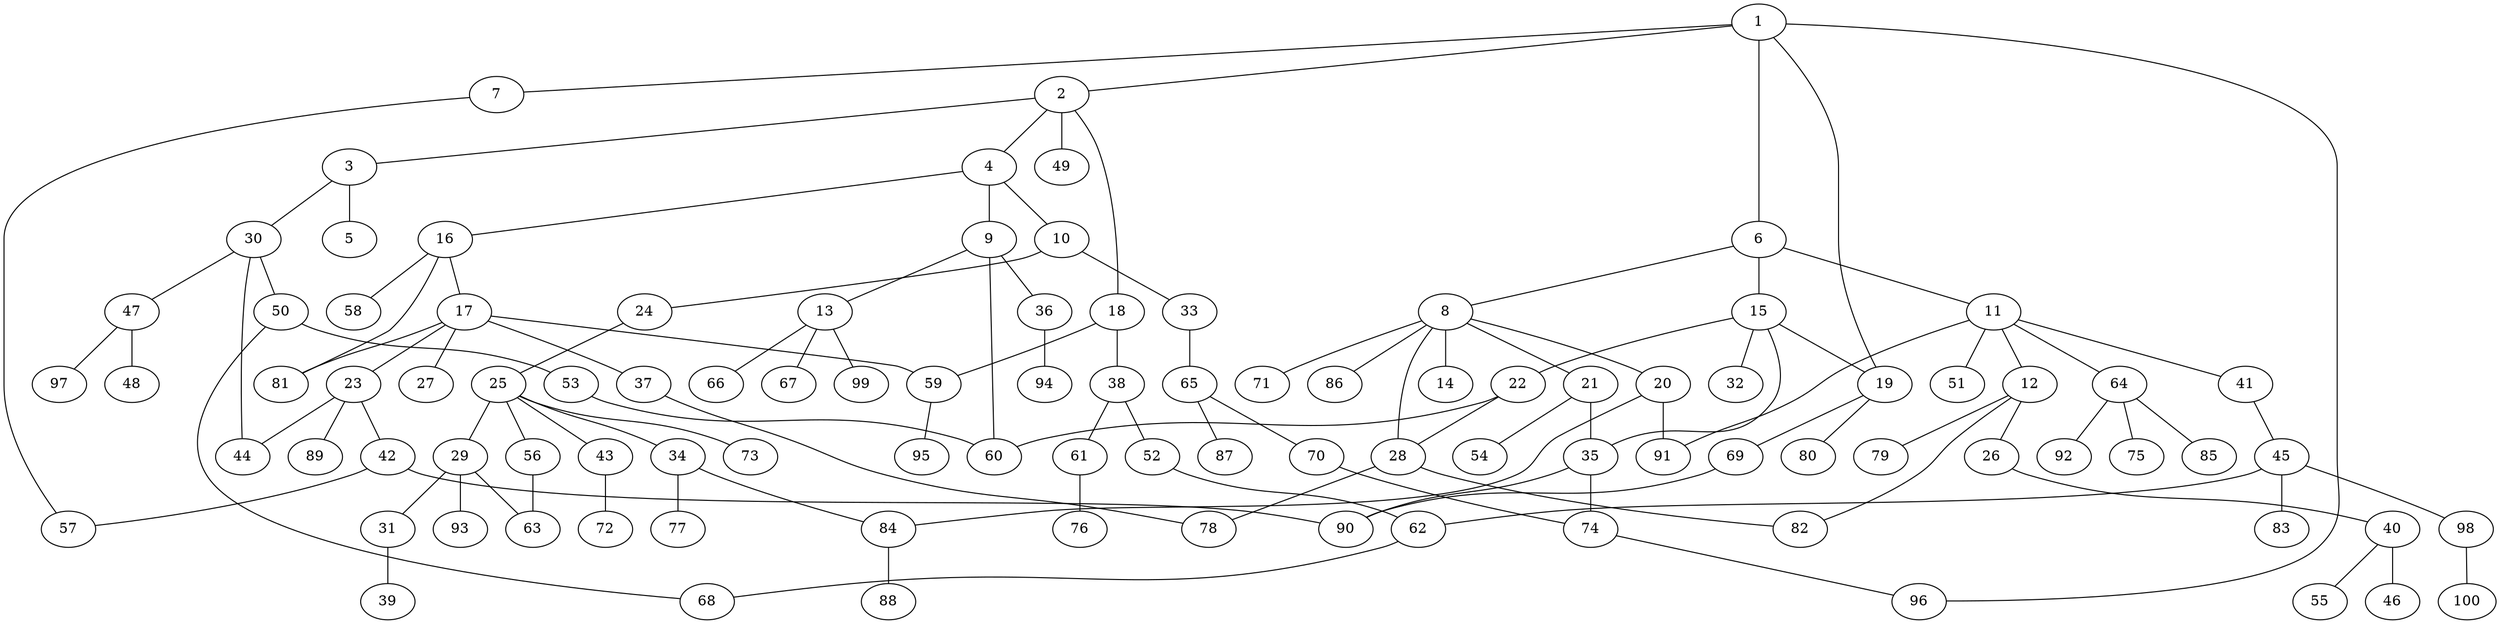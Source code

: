 graph graphname {1--2
1--6
1--7
1--19
1--96
2--3
2--4
2--18
2--49
3--5
3--30
4--9
4--10
4--16
6--8
6--11
6--15
7--57
8--14
8--20
8--21
8--28
8--71
8--86
9--13
9--36
9--60
10--24
10--33
11--12
11--41
11--51
11--64
11--91
12--26
12--79
12--82
13--66
13--67
13--99
15--19
15--22
15--32
15--35
16--17
16--58
16--81
17--23
17--27
17--37
17--59
17--81
18--38
18--59
19--69
19--80
20--84
20--91
21--35
21--54
22--28
22--60
23--42
23--44
23--89
24--25
25--29
25--34
25--43
25--56
25--73
26--40
28--78
28--82
29--31
29--63
29--93
30--44
30--47
30--50
31--39
33--65
34--77
34--84
35--74
35--90
36--94
37--78
38--52
38--61
40--46
40--55
41--45
42--57
42--90
43--72
45--62
45--83
45--98
47--48
47--97
50--53
50--68
52--62
53--60
56--63
59--95
61--76
62--68
64--75
64--85
64--92
65--70
65--87
69--90
70--74
74--96
84--88
98--100
}